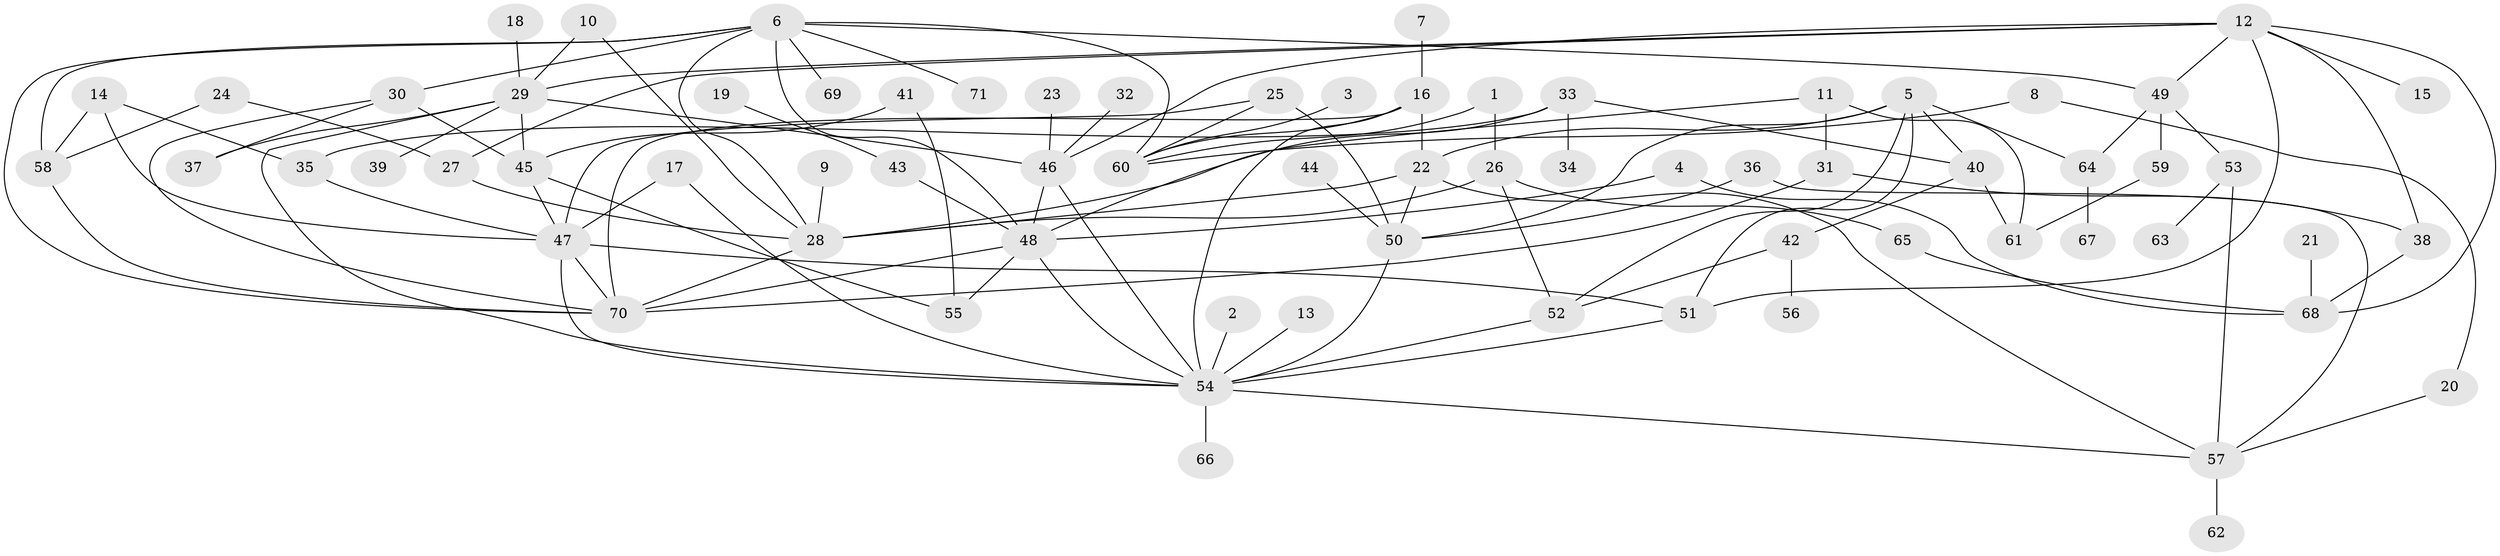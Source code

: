 // original degree distribution, {6: 0.03546099290780142, 8: 0.02127659574468085, 4: 0.0851063829787234, 2: 0.3333333333333333, 7: 0.014184397163120567, 3: 0.20567375886524822, 1: 0.23404255319148937, 5: 0.07092198581560284}
// Generated by graph-tools (version 1.1) at 2025/49/03/09/25 03:49:18]
// undirected, 71 vertices, 118 edges
graph export_dot {
graph [start="1"]
  node [color=gray90,style=filled];
  1;
  2;
  3;
  4;
  5;
  6;
  7;
  8;
  9;
  10;
  11;
  12;
  13;
  14;
  15;
  16;
  17;
  18;
  19;
  20;
  21;
  22;
  23;
  24;
  25;
  26;
  27;
  28;
  29;
  30;
  31;
  32;
  33;
  34;
  35;
  36;
  37;
  38;
  39;
  40;
  41;
  42;
  43;
  44;
  45;
  46;
  47;
  48;
  49;
  50;
  51;
  52;
  53;
  54;
  55;
  56;
  57;
  58;
  59;
  60;
  61;
  62;
  63;
  64;
  65;
  66;
  67;
  68;
  69;
  70;
  71;
  1 -- 26 [weight=1.0];
  1 -- 60 [weight=1.0];
  2 -- 54 [weight=1.0];
  3 -- 60 [weight=1.0];
  4 -- 48 [weight=1.0];
  4 -- 68 [weight=1.0];
  5 -- 22 [weight=1.0];
  5 -- 40 [weight=1.0];
  5 -- 50 [weight=1.0];
  5 -- 51 [weight=1.0];
  5 -- 52 [weight=1.0];
  5 -- 64 [weight=1.0];
  6 -- 28 [weight=1.0];
  6 -- 30 [weight=1.0];
  6 -- 48 [weight=1.0];
  6 -- 49 [weight=1.0];
  6 -- 58 [weight=1.0];
  6 -- 60 [weight=1.0];
  6 -- 69 [weight=1.0];
  6 -- 70 [weight=1.0];
  6 -- 71 [weight=1.0];
  7 -- 16 [weight=1.0];
  8 -- 20 [weight=1.0];
  8 -- 60 [weight=1.0];
  9 -- 28 [weight=1.0];
  10 -- 28 [weight=1.0];
  10 -- 29 [weight=1.0];
  11 -- 28 [weight=1.0];
  11 -- 31 [weight=1.0];
  11 -- 61 [weight=1.0];
  12 -- 15 [weight=1.0];
  12 -- 27 [weight=1.0];
  12 -- 29 [weight=1.0];
  12 -- 38 [weight=1.0];
  12 -- 46 [weight=1.0];
  12 -- 49 [weight=1.0];
  12 -- 51 [weight=1.0];
  12 -- 68 [weight=1.0];
  13 -- 54 [weight=1.0];
  14 -- 35 [weight=1.0];
  14 -- 47 [weight=1.0];
  14 -- 58 [weight=1.0];
  16 -- 22 [weight=1.0];
  16 -- 54 [weight=1.0];
  16 -- 60 [weight=1.0];
  16 -- 70 [weight=1.0];
  17 -- 47 [weight=1.0];
  17 -- 54 [weight=1.0];
  18 -- 29 [weight=1.0];
  19 -- 43 [weight=1.0];
  20 -- 57 [weight=1.0];
  21 -- 68 [weight=1.0];
  22 -- 28 [weight=1.0];
  22 -- 50 [weight=1.0];
  22 -- 57 [weight=1.0];
  23 -- 46 [weight=1.0];
  24 -- 27 [weight=1.0];
  24 -- 58 [weight=1.0];
  25 -- 47 [weight=1.0];
  25 -- 50 [weight=1.0];
  25 -- 60 [weight=1.0];
  26 -- 28 [weight=1.0];
  26 -- 52 [weight=1.0];
  26 -- 65 [weight=1.0];
  27 -- 28 [weight=1.0];
  28 -- 70 [weight=1.0];
  29 -- 37 [weight=1.0];
  29 -- 39 [weight=1.0];
  29 -- 45 [weight=1.0];
  29 -- 46 [weight=1.0];
  29 -- 54 [weight=1.0];
  30 -- 37 [weight=1.0];
  30 -- 45 [weight=1.0];
  30 -- 70 [weight=1.0];
  31 -- 38 [weight=1.0];
  31 -- 70 [weight=1.0];
  32 -- 46 [weight=1.0];
  33 -- 34 [weight=1.0];
  33 -- 35 [weight=1.0];
  33 -- 40 [weight=1.0];
  33 -- 48 [weight=1.0];
  35 -- 47 [weight=1.0];
  36 -- 50 [weight=1.0];
  36 -- 57 [weight=1.0];
  38 -- 68 [weight=1.0];
  40 -- 42 [weight=1.0];
  40 -- 61 [weight=1.0];
  41 -- 45 [weight=1.0];
  41 -- 55 [weight=1.0];
  42 -- 52 [weight=1.0];
  42 -- 56 [weight=1.0];
  43 -- 48 [weight=1.0];
  44 -- 50 [weight=1.0];
  45 -- 47 [weight=1.0];
  45 -- 55 [weight=1.0];
  46 -- 48 [weight=1.0];
  46 -- 54 [weight=1.0];
  47 -- 51 [weight=1.0];
  47 -- 54 [weight=1.0];
  47 -- 70 [weight=1.0];
  48 -- 54 [weight=1.0];
  48 -- 55 [weight=1.0];
  48 -- 70 [weight=1.0];
  49 -- 53 [weight=1.0];
  49 -- 59 [weight=1.0];
  49 -- 64 [weight=1.0];
  50 -- 54 [weight=1.0];
  51 -- 54 [weight=1.0];
  52 -- 54 [weight=1.0];
  53 -- 57 [weight=1.0];
  53 -- 63 [weight=1.0];
  54 -- 57 [weight=1.0];
  54 -- 66 [weight=1.0];
  57 -- 62 [weight=1.0];
  58 -- 70 [weight=1.0];
  59 -- 61 [weight=1.0];
  64 -- 67 [weight=1.0];
  65 -- 68 [weight=1.0];
}
